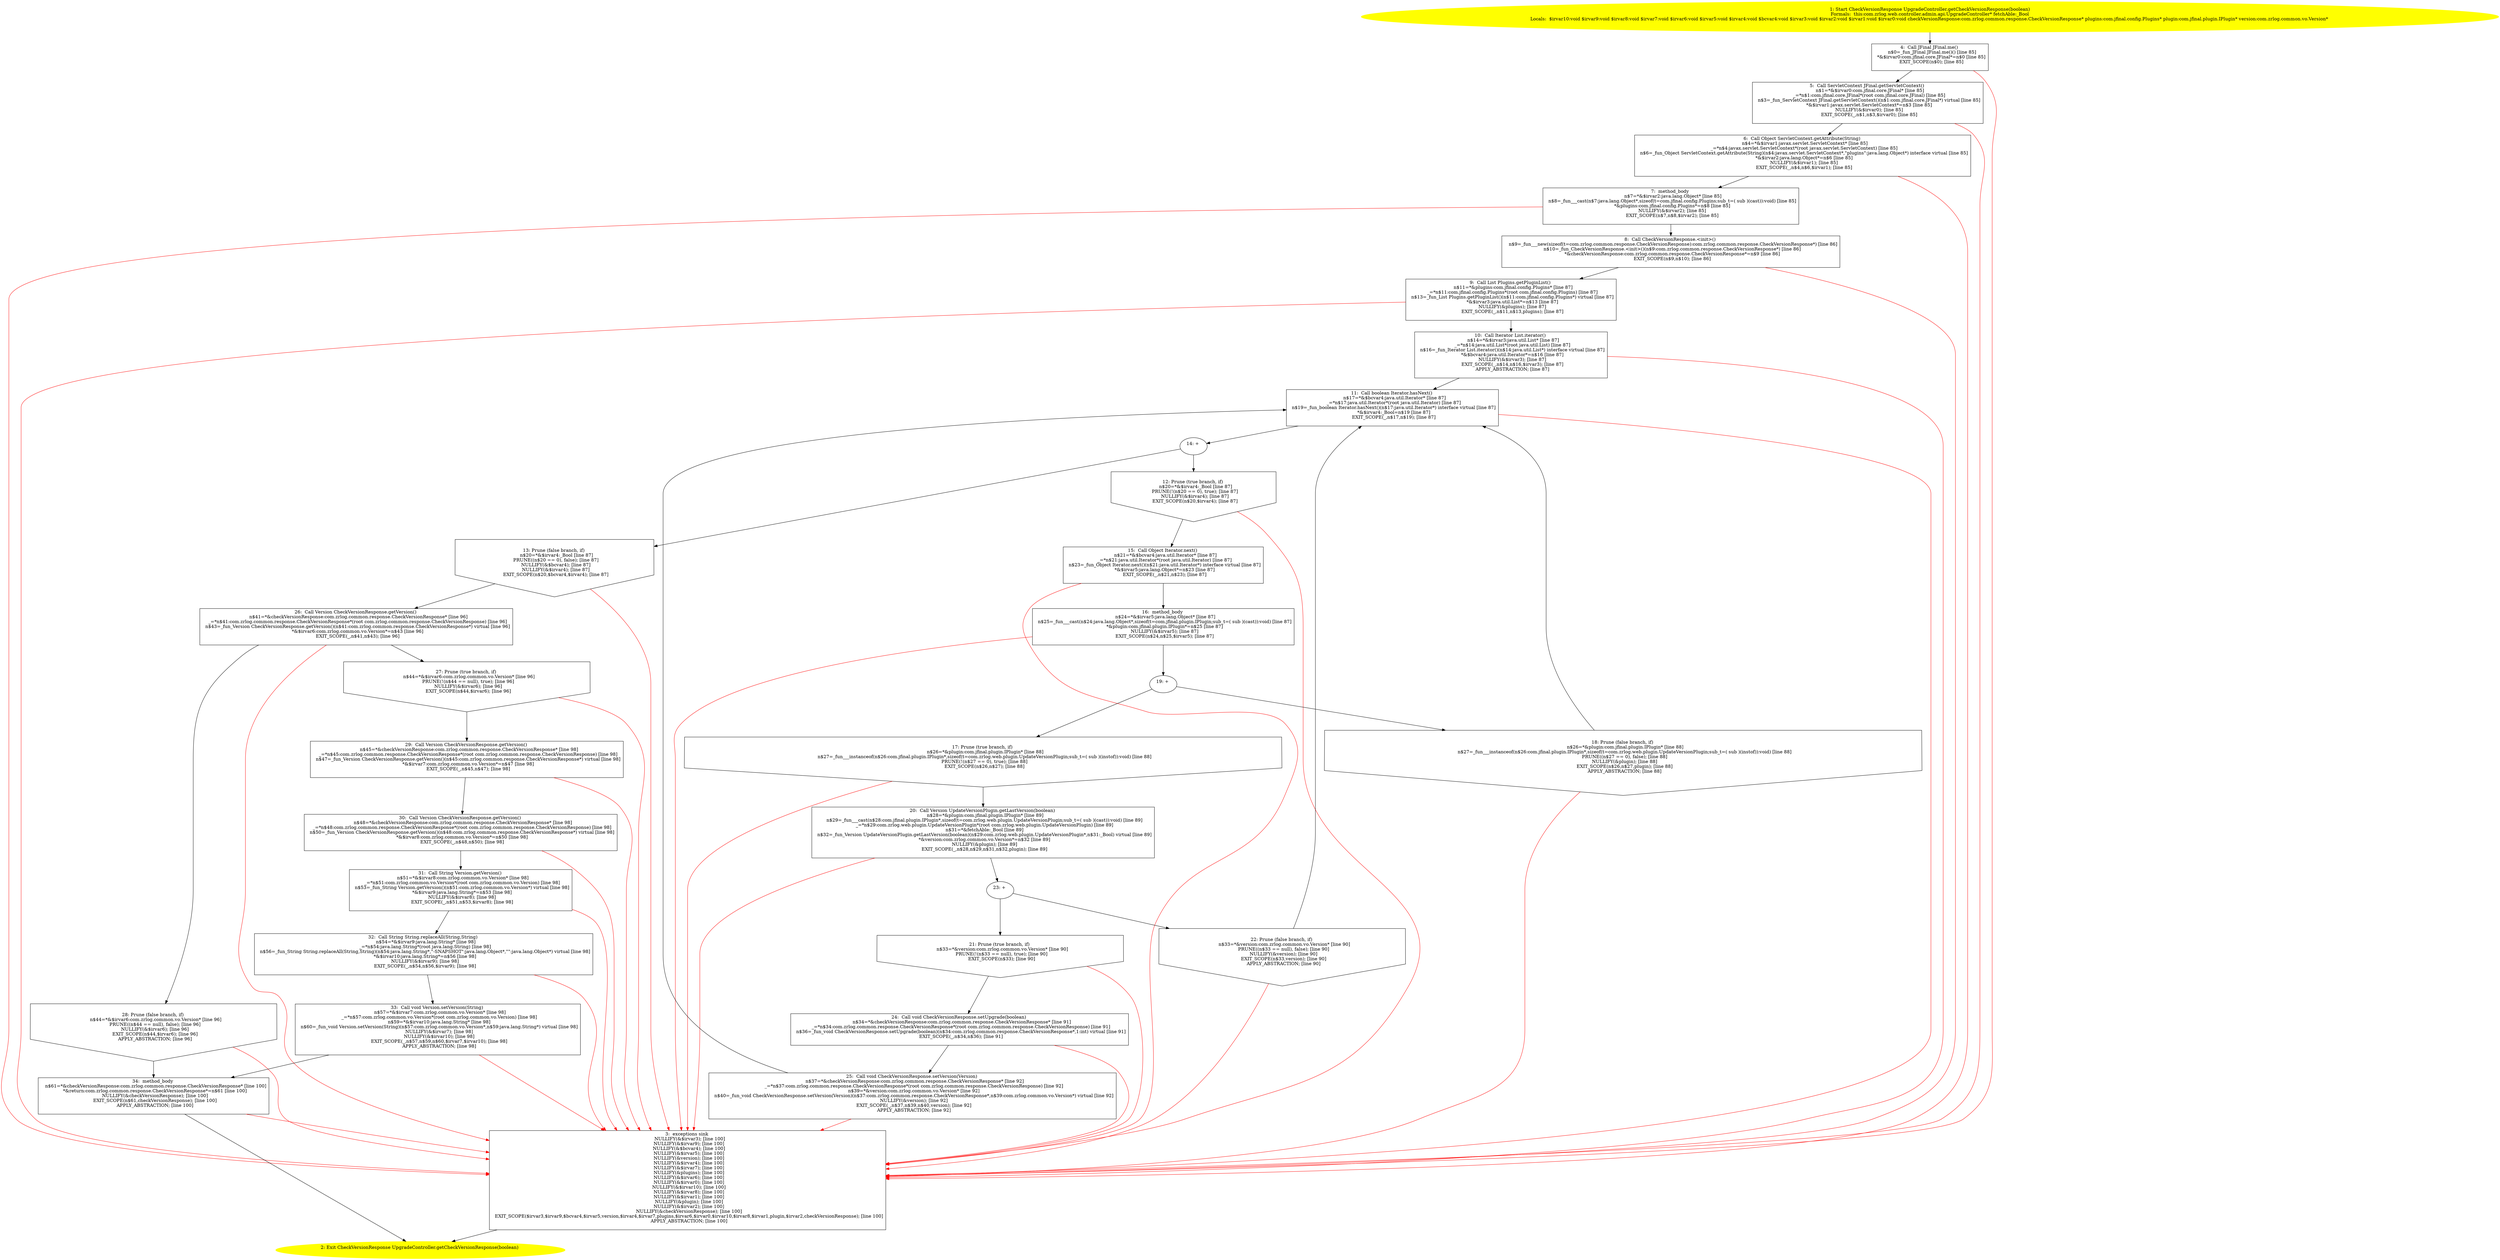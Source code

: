 /* @generated */
digraph cfg {
"com.zrlog.web.controller.admin.api.UpgradeController.getCheckVersionResponse(boolean):com.zrlog.comm.0084f36a6bbe02f3ef1f5f4e825134ae_1" [label="1: Start CheckVersionResponse UpgradeController.getCheckVersionResponse(boolean)\nFormals:  this:com.zrlog.web.controller.admin.api.UpgradeController* fetchAble:_Bool\nLocals:  $irvar10:void $irvar9:void $irvar8:void $irvar7:void $irvar6:void $irvar5:void $irvar4:void $bcvar4:void $irvar3:void $irvar2:void $irvar1:void $irvar0:void checkVersionResponse:com.zrlog.common.response.CheckVersionResponse* plugins:com.jfinal.config.Plugins* plugin:com.jfinal.plugin.IPlugin* version:com.zrlog.common.vo.Version* \n  " color=yellow style=filled]
	

	 "com.zrlog.web.controller.admin.api.UpgradeController.getCheckVersionResponse(boolean):com.zrlog.comm.0084f36a6bbe02f3ef1f5f4e825134ae_1" -> "com.zrlog.web.controller.admin.api.UpgradeController.getCheckVersionResponse(boolean):com.zrlog.comm.0084f36a6bbe02f3ef1f5f4e825134ae_4" ;
"com.zrlog.web.controller.admin.api.UpgradeController.getCheckVersionResponse(boolean):com.zrlog.comm.0084f36a6bbe02f3ef1f5f4e825134ae_2" [label="2: Exit CheckVersionResponse UpgradeController.getCheckVersionResponse(boolean) \n  " color=yellow style=filled]
	

"com.zrlog.web.controller.admin.api.UpgradeController.getCheckVersionResponse(boolean):com.zrlog.comm.0084f36a6bbe02f3ef1f5f4e825134ae_3" [label="3:  exceptions sink \n   NULLIFY(&$irvar3); [line 100]\n  NULLIFY(&$irvar9); [line 100]\n  NULLIFY(&$bcvar4); [line 100]\n  NULLIFY(&$irvar5); [line 100]\n  NULLIFY(&version); [line 100]\n  NULLIFY(&$irvar4); [line 100]\n  NULLIFY(&$irvar7); [line 100]\n  NULLIFY(&plugins); [line 100]\n  NULLIFY(&$irvar6); [line 100]\n  NULLIFY(&$irvar0); [line 100]\n  NULLIFY(&$irvar10); [line 100]\n  NULLIFY(&$irvar8); [line 100]\n  NULLIFY(&$irvar1); [line 100]\n  NULLIFY(&plugin); [line 100]\n  NULLIFY(&$irvar2); [line 100]\n  NULLIFY(&checkVersionResponse); [line 100]\n  EXIT_SCOPE($irvar3,$irvar9,$bcvar4,$irvar5,version,$irvar4,$irvar7,plugins,$irvar6,$irvar0,$irvar10,$irvar8,$irvar1,plugin,$irvar2,checkVersionResponse); [line 100]\n  APPLY_ABSTRACTION; [line 100]\n " shape="box"]
	

	 "com.zrlog.web.controller.admin.api.UpgradeController.getCheckVersionResponse(boolean):com.zrlog.comm.0084f36a6bbe02f3ef1f5f4e825134ae_3" -> "com.zrlog.web.controller.admin.api.UpgradeController.getCheckVersionResponse(boolean):com.zrlog.comm.0084f36a6bbe02f3ef1f5f4e825134ae_2" ;
"com.zrlog.web.controller.admin.api.UpgradeController.getCheckVersionResponse(boolean):com.zrlog.comm.0084f36a6bbe02f3ef1f5f4e825134ae_4" [label="4:  Call JFinal JFinal.me() \n   n$0=_fun_JFinal JFinal.me()() [line 85]\n  *&$irvar0:com.jfinal.core.JFinal*=n$0 [line 85]\n  EXIT_SCOPE(n$0); [line 85]\n " shape="box"]
	

	 "com.zrlog.web.controller.admin.api.UpgradeController.getCheckVersionResponse(boolean):com.zrlog.comm.0084f36a6bbe02f3ef1f5f4e825134ae_4" -> "com.zrlog.web.controller.admin.api.UpgradeController.getCheckVersionResponse(boolean):com.zrlog.comm.0084f36a6bbe02f3ef1f5f4e825134ae_5" ;
	 "com.zrlog.web.controller.admin.api.UpgradeController.getCheckVersionResponse(boolean):com.zrlog.comm.0084f36a6bbe02f3ef1f5f4e825134ae_4" -> "com.zrlog.web.controller.admin.api.UpgradeController.getCheckVersionResponse(boolean):com.zrlog.comm.0084f36a6bbe02f3ef1f5f4e825134ae_3" [color="red" ];
"com.zrlog.web.controller.admin.api.UpgradeController.getCheckVersionResponse(boolean):com.zrlog.comm.0084f36a6bbe02f3ef1f5f4e825134ae_5" [label="5:  Call ServletContext JFinal.getServletContext() \n   n$1=*&$irvar0:com.jfinal.core.JFinal* [line 85]\n  _=*n$1:com.jfinal.core.JFinal*(root com.jfinal.core.JFinal) [line 85]\n  n$3=_fun_ServletContext JFinal.getServletContext()(n$1:com.jfinal.core.JFinal*) virtual [line 85]\n  *&$irvar1:javax.servlet.ServletContext*=n$3 [line 85]\n  NULLIFY(&$irvar0); [line 85]\n  EXIT_SCOPE(_,n$1,n$3,$irvar0); [line 85]\n " shape="box"]
	

	 "com.zrlog.web.controller.admin.api.UpgradeController.getCheckVersionResponse(boolean):com.zrlog.comm.0084f36a6bbe02f3ef1f5f4e825134ae_5" -> "com.zrlog.web.controller.admin.api.UpgradeController.getCheckVersionResponse(boolean):com.zrlog.comm.0084f36a6bbe02f3ef1f5f4e825134ae_6" ;
	 "com.zrlog.web.controller.admin.api.UpgradeController.getCheckVersionResponse(boolean):com.zrlog.comm.0084f36a6bbe02f3ef1f5f4e825134ae_5" -> "com.zrlog.web.controller.admin.api.UpgradeController.getCheckVersionResponse(boolean):com.zrlog.comm.0084f36a6bbe02f3ef1f5f4e825134ae_3" [color="red" ];
"com.zrlog.web.controller.admin.api.UpgradeController.getCheckVersionResponse(boolean):com.zrlog.comm.0084f36a6bbe02f3ef1f5f4e825134ae_6" [label="6:  Call Object ServletContext.getAttribute(String) \n   n$4=*&$irvar1:javax.servlet.ServletContext* [line 85]\n  _=*n$4:javax.servlet.ServletContext*(root javax.servlet.ServletContext) [line 85]\n  n$6=_fun_Object ServletContext.getAttribute(String)(n$4:javax.servlet.ServletContext*,\"plugins\":java.lang.Object*) interface virtual [line 85]\n  *&$irvar2:java.lang.Object*=n$6 [line 85]\n  NULLIFY(&$irvar1); [line 85]\n  EXIT_SCOPE(_,n$4,n$6,$irvar1); [line 85]\n " shape="box"]
	

	 "com.zrlog.web.controller.admin.api.UpgradeController.getCheckVersionResponse(boolean):com.zrlog.comm.0084f36a6bbe02f3ef1f5f4e825134ae_6" -> "com.zrlog.web.controller.admin.api.UpgradeController.getCheckVersionResponse(boolean):com.zrlog.comm.0084f36a6bbe02f3ef1f5f4e825134ae_7" ;
	 "com.zrlog.web.controller.admin.api.UpgradeController.getCheckVersionResponse(boolean):com.zrlog.comm.0084f36a6bbe02f3ef1f5f4e825134ae_6" -> "com.zrlog.web.controller.admin.api.UpgradeController.getCheckVersionResponse(boolean):com.zrlog.comm.0084f36a6bbe02f3ef1f5f4e825134ae_3" [color="red" ];
"com.zrlog.web.controller.admin.api.UpgradeController.getCheckVersionResponse(boolean):com.zrlog.comm.0084f36a6bbe02f3ef1f5f4e825134ae_7" [label="7:  method_body \n   n$7=*&$irvar2:java.lang.Object* [line 85]\n  n$8=_fun___cast(n$7:java.lang.Object*,sizeof(t=com.jfinal.config.Plugins;sub_t=( sub )(cast)):void) [line 85]\n  *&plugins:com.jfinal.config.Plugins*=n$8 [line 85]\n  NULLIFY(&$irvar2); [line 85]\n  EXIT_SCOPE(n$7,n$8,$irvar2); [line 85]\n " shape="box"]
	

	 "com.zrlog.web.controller.admin.api.UpgradeController.getCheckVersionResponse(boolean):com.zrlog.comm.0084f36a6bbe02f3ef1f5f4e825134ae_7" -> "com.zrlog.web.controller.admin.api.UpgradeController.getCheckVersionResponse(boolean):com.zrlog.comm.0084f36a6bbe02f3ef1f5f4e825134ae_8" ;
	 "com.zrlog.web.controller.admin.api.UpgradeController.getCheckVersionResponse(boolean):com.zrlog.comm.0084f36a6bbe02f3ef1f5f4e825134ae_7" -> "com.zrlog.web.controller.admin.api.UpgradeController.getCheckVersionResponse(boolean):com.zrlog.comm.0084f36a6bbe02f3ef1f5f4e825134ae_3" [color="red" ];
"com.zrlog.web.controller.admin.api.UpgradeController.getCheckVersionResponse(boolean):com.zrlog.comm.0084f36a6bbe02f3ef1f5f4e825134ae_8" [label="8:  Call CheckVersionResponse.<init>() \n   n$9=_fun___new(sizeof(t=com.zrlog.common.response.CheckVersionResponse):com.zrlog.common.response.CheckVersionResponse*) [line 86]\n  n$10=_fun_CheckVersionResponse.<init>()(n$9:com.zrlog.common.response.CheckVersionResponse*) [line 86]\n  *&checkVersionResponse:com.zrlog.common.response.CheckVersionResponse*=n$9 [line 86]\n  EXIT_SCOPE(n$9,n$10); [line 86]\n " shape="box"]
	

	 "com.zrlog.web.controller.admin.api.UpgradeController.getCheckVersionResponse(boolean):com.zrlog.comm.0084f36a6bbe02f3ef1f5f4e825134ae_8" -> "com.zrlog.web.controller.admin.api.UpgradeController.getCheckVersionResponse(boolean):com.zrlog.comm.0084f36a6bbe02f3ef1f5f4e825134ae_9" ;
	 "com.zrlog.web.controller.admin.api.UpgradeController.getCheckVersionResponse(boolean):com.zrlog.comm.0084f36a6bbe02f3ef1f5f4e825134ae_8" -> "com.zrlog.web.controller.admin.api.UpgradeController.getCheckVersionResponse(boolean):com.zrlog.comm.0084f36a6bbe02f3ef1f5f4e825134ae_3" [color="red" ];
"com.zrlog.web.controller.admin.api.UpgradeController.getCheckVersionResponse(boolean):com.zrlog.comm.0084f36a6bbe02f3ef1f5f4e825134ae_9" [label="9:  Call List Plugins.getPluginList() \n   n$11=*&plugins:com.jfinal.config.Plugins* [line 87]\n  _=*n$11:com.jfinal.config.Plugins*(root com.jfinal.config.Plugins) [line 87]\n  n$13=_fun_List Plugins.getPluginList()(n$11:com.jfinal.config.Plugins*) virtual [line 87]\n  *&$irvar3:java.util.List*=n$13 [line 87]\n  NULLIFY(&plugins); [line 87]\n  EXIT_SCOPE(_,n$11,n$13,plugins); [line 87]\n " shape="box"]
	

	 "com.zrlog.web.controller.admin.api.UpgradeController.getCheckVersionResponse(boolean):com.zrlog.comm.0084f36a6bbe02f3ef1f5f4e825134ae_9" -> "com.zrlog.web.controller.admin.api.UpgradeController.getCheckVersionResponse(boolean):com.zrlog.comm.0084f36a6bbe02f3ef1f5f4e825134ae_10" ;
	 "com.zrlog.web.controller.admin.api.UpgradeController.getCheckVersionResponse(boolean):com.zrlog.comm.0084f36a6bbe02f3ef1f5f4e825134ae_9" -> "com.zrlog.web.controller.admin.api.UpgradeController.getCheckVersionResponse(boolean):com.zrlog.comm.0084f36a6bbe02f3ef1f5f4e825134ae_3" [color="red" ];
"com.zrlog.web.controller.admin.api.UpgradeController.getCheckVersionResponse(boolean):com.zrlog.comm.0084f36a6bbe02f3ef1f5f4e825134ae_10" [label="10:  Call Iterator List.iterator() \n   n$14=*&$irvar3:java.util.List* [line 87]\n  _=*n$14:java.util.List*(root java.util.List) [line 87]\n  n$16=_fun_Iterator List.iterator()(n$14:java.util.List*) interface virtual [line 87]\n  *&$bcvar4:java.util.Iterator*=n$16 [line 87]\n  NULLIFY(&$irvar3); [line 87]\n  EXIT_SCOPE(_,n$14,n$16,$irvar3); [line 87]\n  APPLY_ABSTRACTION; [line 87]\n " shape="box"]
	

	 "com.zrlog.web.controller.admin.api.UpgradeController.getCheckVersionResponse(boolean):com.zrlog.comm.0084f36a6bbe02f3ef1f5f4e825134ae_10" -> "com.zrlog.web.controller.admin.api.UpgradeController.getCheckVersionResponse(boolean):com.zrlog.comm.0084f36a6bbe02f3ef1f5f4e825134ae_11" ;
	 "com.zrlog.web.controller.admin.api.UpgradeController.getCheckVersionResponse(boolean):com.zrlog.comm.0084f36a6bbe02f3ef1f5f4e825134ae_10" -> "com.zrlog.web.controller.admin.api.UpgradeController.getCheckVersionResponse(boolean):com.zrlog.comm.0084f36a6bbe02f3ef1f5f4e825134ae_3" [color="red" ];
"com.zrlog.web.controller.admin.api.UpgradeController.getCheckVersionResponse(boolean):com.zrlog.comm.0084f36a6bbe02f3ef1f5f4e825134ae_11" [label="11:  Call boolean Iterator.hasNext() \n   n$17=*&$bcvar4:java.util.Iterator* [line 87]\n  _=*n$17:java.util.Iterator*(root java.util.Iterator) [line 87]\n  n$19=_fun_boolean Iterator.hasNext()(n$17:java.util.Iterator*) interface virtual [line 87]\n  *&$irvar4:_Bool=n$19 [line 87]\n  EXIT_SCOPE(_,n$17,n$19); [line 87]\n " shape="box"]
	

	 "com.zrlog.web.controller.admin.api.UpgradeController.getCheckVersionResponse(boolean):com.zrlog.comm.0084f36a6bbe02f3ef1f5f4e825134ae_11" -> "com.zrlog.web.controller.admin.api.UpgradeController.getCheckVersionResponse(boolean):com.zrlog.comm.0084f36a6bbe02f3ef1f5f4e825134ae_14" ;
	 "com.zrlog.web.controller.admin.api.UpgradeController.getCheckVersionResponse(boolean):com.zrlog.comm.0084f36a6bbe02f3ef1f5f4e825134ae_11" -> "com.zrlog.web.controller.admin.api.UpgradeController.getCheckVersionResponse(boolean):com.zrlog.comm.0084f36a6bbe02f3ef1f5f4e825134ae_3" [color="red" ];
"com.zrlog.web.controller.admin.api.UpgradeController.getCheckVersionResponse(boolean):com.zrlog.comm.0084f36a6bbe02f3ef1f5f4e825134ae_12" [label="12: Prune (true branch, if) \n   n$20=*&$irvar4:_Bool [line 87]\n  PRUNE(!(n$20 == 0), true); [line 87]\n  NULLIFY(&$irvar4); [line 87]\n  EXIT_SCOPE(n$20,$irvar4); [line 87]\n " shape="invhouse"]
	

	 "com.zrlog.web.controller.admin.api.UpgradeController.getCheckVersionResponse(boolean):com.zrlog.comm.0084f36a6bbe02f3ef1f5f4e825134ae_12" -> "com.zrlog.web.controller.admin.api.UpgradeController.getCheckVersionResponse(boolean):com.zrlog.comm.0084f36a6bbe02f3ef1f5f4e825134ae_15" ;
	 "com.zrlog.web.controller.admin.api.UpgradeController.getCheckVersionResponse(boolean):com.zrlog.comm.0084f36a6bbe02f3ef1f5f4e825134ae_12" -> "com.zrlog.web.controller.admin.api.UpgradeController.getCheckVersionResponse(boolean):com.zrlog.comm.0084f36a6bbe02f3ef1f5f4e825134ae_3" [color="red" ];
"com.zrlog.web.controller.admin.api.UpgradeController.getCheckVersionResponse(boolean):com.zrlog.comm.0084f36a6bbe02f3ef1f5f4e825134ae_13" [label="13: Prune (false branch, if) \n   n$20=*&$irvar4:_Bool [line 87]\n  PRUNE((n$20 == 0), false); [line 87]\n  NULLIFY(&$bcvar4); [line 87]\n  NULLIFY(&$irvar4); [line 87]\n  EXIT_SCOPE(n$20,$bcvar4,$irvar4); [line 87]\n " shape="invhouse"]
	

	 "com.zrlog.web.controller.admin.api.UpgradeController.getCheckVersionResponse(boolean):com.zrlog.comm.0084f36a6bbe02f3ef1f5f4e825134ae_13" -> "com.zrlog.web.controller.admin.api.UpgradeController.getCheckVersionResponse(boolean):com.zrlog.comm.0084f36a6bbe02f3ef1f5f4e825134ae_26" ;
	 "com.zrlog.web.controller.admin.api.UpgradeController.getCheckVersionResponse(boolean):com.zrlog.comm.0084f36a6bbe02f3ef1f5f4e825134ae_13" -> "com.zrlog.web.controller.admin.api.UpgradeController.getCheckVersionResponse(boolean):com.zrlog.comm.0084f36a6bbe02f3ef1f5f4e825134ae_3" [color="red" ];
"com.zrlog.web.controller.admin.api.UpgradeController.getCheckVersionResponse(boolean):com.zrlog.comm.0084f36a6bbe02f3ef1f5f4e825134ae_14" [label="14: + \n  " ]
	

	 "com.zrlog.web.controller.admin.api.UpgradeController.getCheckVersionResponse(boolean):com.zrlog.comm.0084f36a6bbe02f3ef1f5f4e825134ae_14" -> "com.zrlog.web.controller.admin.api.UpgradeController.getCheckVersionResponse(boolean):com.zrlog.comm.0084f36a6bbe02f3ef1f5f4e825134ae_12" ;
	 "com.zrlog.web.controller.admin.api.UpgradeController.getCheckVersionResponse(boolean):com.zrlog.comm.0084f36a6bbe02f3ef1f5f4e825134ae_14" -> "com.zrlog.web.controller.admin.api.UpgradeController.getCheckVersionResponse(boolean):com.zrlog.comm.0084f36a6bbe02f3ef1f5f4e825134ae_13" ;
"com.zrlog.web.controller.admin.api.UpgradeController.getCheckVersionResponse(boolean):com.zrlog.comm.0084f36a6bbe02f3ef1f5f4e825134ae_15" [label="15:  Call Object Iterator.next() \n   n$21=*&$bcvar4:java.util.Iterator* [line 87]\n  _=*n$21:java.util.Iterator*(root java.util.Iterator) [line 87]\n  n$23=_fun_Object Iterator.next()(n$21:java.util.Iterator*) interface virtual [line 87]\n  *&$irvar5:java.lang.Object*=n$23 [line 87]\n  EXIT_SCOPE(_,n$21,n$23); [line 87]\n " shape="box"]
	

	 "com.zrlog.web.controller.admin.api.UpgradeController.getCheckVersionResponse(boolean):com.zrlog.comm.0084f36a6bbe02f3ef1f5f4e825134ae_15" -> "com.zrlog.web.controller.admin.api.UpgradeController.getCheckVersionResponse(boolean):com.zrlog.comm.0084f36a6bbe02f3ef1f5f4e825134ae_16" ;
	 "com.zrlog.web.controller.admin.api.UpgradeController.getCheckVersionResponse(boolean):com.zrlog.comm.0084f36a6bbe02f3ef1f5f4e825134ae_15" -> "com.zrlog.web.controller.admin.api.UpgradeController.getCheckVersionResponse(boolean):com.zrlog.comm.0084f36a6bbe02f3ef1f5f4e825134ae_3" [color="red" ];
"com.zrlog.web.controller.admin.api.UpgradeController.getCheckVersionResponse(boolean):com.zrlog.comm.0084f36a6bbe02f3ef1f5f4e825134ae_16" [label="16:  method_body \n   n$24=*&$irvar5:java.lang.Object* [line 87]\n  n$25=_fun___cast(n$24:java.lang.Object*,sizeof(t=com.jfinal.plugin.IPlugin;sub_t=( sub )(cast)):void) [line 87]\n  *&plugin:com.jfinal.plugin.IPlugin*=n$25 [line 87]\n  NULLIFY(&$irvar5); [line 87]\n  EXIT_SCOPE(n$24,n$25,$irvar5); [line 87]\n " shape="box"]
	

	 "com.zrlog.web.controller.admin.api.UpgradeController.getCheckVersionResponse(boolean):com.zrlog.comm.0084f36a6bbe02f3ef1f5f4e825134ae_16" -> "com.zrlog.web.controller.admin.api.UpgradeController.getCheckVersionResponse(boolean):com.zrlog.comm.0084f36a6bbe02f3ef1f5f4e825134ae_19" ;
	 "com.zrlog.web.controller.admin.api.UpgradeController.getCheckVersionResponse(boolean):com.zrlog.comm.0084f36a6bbe02f3ef1f5f4e825134ae_16" -> "com.zrlog.web.controller.admin.api.UpgradeController.getCheckVersionResponse(boolean):com.zrlog.comm.0084f36a6bbe02f3ef1f5f4e825134ae_3" [color="red" ];
"com.zrlog.web.controller.admin.api.UpgradeController.getCheckVersionResponse(boolean):com.zrlog.comm.0084f36a6bbe02f3ef1f5f4e825134ae_17" [label="17: Prune (true branch, if) \n   n$26=*&plugin:com.jfinal.plugin.IPlugin* [line 88]\n  n$27=_fun___instanceof(n$26:com.jfinal.plugin.IPlugin*,sizeof(t=com.zrlog.web.plugin.UpdateVersionPlugin;sub_t=( sub )(instof)):void) [line 88]\n  PRUNE(!(n$27 == 0), true); [line 88]\n  EXIT_SCOPE(n$26,n$27); [line 88]\n " shape="invhouse"]
	

	 "com.zrlog.web.controller.admin.api.UpgradeController.getCheckVersionResponse(boolean):com.zrlog.comm.0084f36a6bbe02f3ef1f5f4e825134ae_17" -> "com.zrlog.web.controller.admin.api.UpgradeController.getCheckVersionResponse(boolean):com.zrlog.comm.0084f36a6bbe02f3ef1f5f4e825134ae_20" ;
	 "com.zrlog.web.controller.admin.api.UpgradeController.getCheckVersionResponse(boolean):com.zrlog.comm.0084f36a6bbe02f3ef1f5f4e825134ae_17" -> "com.zrlog.web.controller.admin.api.UpgradeController.getCheckVersionResponse(boolean):com.zrlog.comm.0084f36a6bbe02f3ef1f5f4e825134ae_3" [color="red" ];
"com.zrlog.web.controller.admin.api.UpgradeController.getCheckVersionResponse(boolean):com.zrlog.comm.0084f36a6bbe02f3ef1f5f4e825134ae_18" [label="18: Prune (false branch, if) \n   n$26=*&plugin:com.jfinal.plugin.IPlugin* [line 88]\n  n$27=_fun___instanceof(n$26:com.jfinal.plugin.IPlugin*,sizeof(t=com.zrlog.web.plugin.UpdateVersionPlugin;sub_t=( sub )(instof)):void) [line 88]\n  PRUNE((n$27 == 0), false); [line 88]\n  NULLIFY(&plugin); [line 88]\n  EXIT_SCOPE(n$26,n$27,plugin); [line 88]\n  APPLY_ABSTRACTION; [line 88]\n " shape="invhouse"]
	

	 "com.zrlog.web.controller.admin.api.UpgradeController.getCheckVersionResponse(boolean):com.zrlog.comm.0084f36a6bbe02f3ef1f5f4e825134ae_18" -> "com.zrlog.web.controller.admin.api.UpgradeController.getCheckVersionResponse(boolean):com.zrlog.comm.0084f36a6bbe02f3ef1f5f4e825134ae_11" ;
	 "com.zrlog.web.controller.admin.api.UpgradeController.getCheckVersionResponse(boolean):com.zrlog.comm.0084f36a6bbe02f3ef1f5f4e825134ae_18" -> "com.zrlog.web.controller.admin.api.UpgradeController.getCheckVersionResponse(boolean):com.zrlog.comm.0084f36a6bbe02f3ef1f5f4e825134ae_3" [color="red" ];
"com.zrlog.web.controller.admin.api.UpgradeController.getCheckVersionResponse(boolean):com.zrlog.comm.0084f36a6bbe02f3ef1f5f4e825134ae_19" [label="19: + \n  " ]
	

	 "com.zrlog.web.controller.admin.api.UpgradeController.getCheckVersionResponse(boolean):com.zrlog.comm.0084f36a6bbe02f3ef1f5f4e825134ae_19" -> "com.zrlog.web.controller.admin.api.UpgradeController.getCheckVersionResponse(boolean):com.zrlog.comm.0084f36a6bbe02f3ef1f5f4e825134ae_17" ;
	 "com.zrlog.web.controller.admin.api.UpgradeController.getCheckVersionResponse(boolean):com.zrlog.comm.0084f36a6bbe02f3ef1f5f4e825134ae_19" -> "com.zrlog.web.controller.admin.api.UpgradeController.getCheckVersionResponse(boolean):com.zrlog.comm.0084f36a6bbe02f3ef1f5f4e825134ae_18" ;
"com.zrlog.web.controller.admin.api.UpgradeController.getCheckVersionResponse(boolean):com.zrlog.comm.0084f36a6bbe02f3ef1f5f4e825134ae_20" [label="20:  Call Version UpdateVersionPlugin.getLastVersion(boolean) \n   n$28=*&plugin:com.jfinal.plugin.IPlugin* [line 89]\n  n$29=_fun___cast(n$28:com.jfinal.plugin.IPlugin*,sizeof(t=com.zrlog.web.plugin.UpdateVersionPlugin;sub_t=( sub )(cast)):void) [line 89]\n  _=*n$29:com.zrlog.web.plugin.UpdateVersionPlugin*(root com.zrlog.web.plugin.UpdateVersionPlugin) [line 89]\n  n$31=*&fetchAble:_Bool [line 89]\n  n$32=_fun_Version UpdateVersionPlugin.getLastVersion(boolean)(n$29:com.zrlog.web.plugin.UpdateVersionPlugin*,n$31:_Bool) virtual [line 89]\n  *&version:com.zrlog.common.vo.Version*=n$32 [line 89]\n  NULLIFY(&plugin); [line 89]\n  EXIT_SCOPE(_,n$28,n$29,n$31,n$32,plugin); [line 89]\n " shape="box"]
	

	 "com.zrlog.web.controller.admin.api.UpgradeController.getCheckVersionResponse(boolean):com.zrlog.comm.0084f36a6bbe02f3ef1f5f4e825134ae_20" -> "com.zrlog.web.controller.admin.api.UpgradeController.getCheckVersionResponse(boolean):com.zrlog.comm.0084f36a6bbe02f3ef1f5f4e825134ae_23" ;
	 "com.zrlog.web.controller.admin.api.UpgradeController.getCheckVersionResponse(boolean):com.zrlog.comm.0084f36a6bbe02f3ef1f5f4e825134ae_20" -> "com.zrlog.web.controller.admin.api.UpgradeController.getCheckVersionResponse(boolean):com.zrlog.comm.0084f36a6bbe02f3ef1f5f4e825134ae_3" [color="red" ];
"com.zrlog.web.controller.admin.api.UpgradeController.getCheckVersionResponse(boolean):com.zrlog.comm.0084f36a6bbe02f3ef1f5f4e825134ae_21" [label="21: Prune (true branch, if) \n   n$33=*&version:com.zrlog.common.vo.Version* [line 90]\n  PRUNE(!(n$33 == null), true); [line 90]\n  EXIT_SCOPE(n$33); [line 90]\n " shape="invhouse"]
	

	 "com.zrlog.web.controller.admin.api.UpgradeController.getCheckVersionResponse(boolean):com.zrlog.comm.0084f36a6bbe02f3ef1f5f4e825134ae_21" -> "com.zrlog.web.controller.admin.api.UpgradeController.getCheckVersionResponse(boolean):com.zrlog.comm.0084f36a6bbe02f3ef1f5f4e825134ae_24" ;
	 "com.zrlog.web.controller.admin.api.UpgradeController.getCheckVersionResponse(boolean):com.zrlog.comm.0084f36a6bbe02f3ef1f5f4e825134ae_21" -> "com.zrlog.web.controller.admin.api.UpgradeController.getCheckVersionResponse(boolean):com.zrlog.comm.0084f36a6bbe02f3ef1f5f4e825134ae_3" [color="red" ];
"com.zrlog.web.controller.admin.api.UpgradeController.getCheckVersionResponse(boolean):com.zrlog.comm.0084f36a6bbe02f3ef1f5f4e825134ae_22" [label="22: Prune (false branch, if) \n   n$33=*&version:com.zrlog.common.vo.Version* [line 90]\n  PRUNE((n$33 == null), false); [line 90]\n  NULLIFY(&version); [line 90]\n  EXIT_SCOPE(n$33,version); [line 90]\n  APPLY_ABSTRACTION; [line 90]\n " shape="invhouse"]
	

	 "com.zrlog.web.controller.admin.api.UpgradeController.getCheckVersionResponse(boolean):com.zrlog.comm.0084f36a6bbe02f3ef1f5f4e825134ae_22" -> "com.zrlog.web.controller.admin.api.UpgradeController.getCheckVersionResponse(boolean):com.zrlog.comm.0084f36a6bbe02f3ef1f5f4e825134ae_11" ;
	 "com.zrlog.web.controller.admin.api.UpgradeController.getCheckVersionResponse(boolean):com.zrlog.comm.0084f36a6bbe02f3ef1f5f4e825134ae_22" -> "com.zrlog.web.controller.admin.api.UpgradeController.getCheckVersionResponse(boolean):com.zrlog.comm.0084f36a6bbe02f3ef1f5f4e825134ae_3" [color="red" ];
"com.zrlog.web.controller.admin.api.UpgradeController.getCheckVersionResponse(boolean):com.zrlog.comm.0084f36a6bbe02f3ef1f5f4e825134ae_23" [label="23: + \n  " ]
	

	 "com.zrlog.web.controller.admin.api.UpgradeController.getCheckVersionResponse(boolean):com.zrlog.comm.0084f36a6bbe02f3ef1f5f4e825134ae_23" -> "com.zrlog.web.controller.admin.api.UpgradeController.getCheckVersionResponse(boolean):com.zrlog.comm.0084f36a6bbe02f3ef1f5f4e825134ae_21" ;
	 "com.zrlog.web.controller.admin.api.UpgradeController.getCheckVersionResponse(boolean):com.zrlog.comm.0084f36a6bbe02f3ef1f5f4e825134ae_23" -> "com.zrlog.web.controller.admin.api.UpgradeController.getCheckVersionResponse(boolean):com.zrlog.comm.0084f36a6bbe02f3ef1f5f4e825134ae_22" ;
"com.zrlog.web.controller.admin.api.UpgradeController.getCheckVersionResponse(boolean):com.zrlog.comm.0084f36a6bbe02f3ef1f5f4e825134ae_24" [label="24:  Call void CheckVersionResponse.setUpgrade(boolean) \n   n$34=*&checkVersionResponse:com.zrlog.common.response.CheckVersionResponse* [line 91]\n  _=*n$34:com.zrlog.common.response.CheckVersionResponse*(root com.zrlog.common.response.CheckVersionResponse) [line 91]\n  n$36=_fun_void CheckVersionResponse.setUpgrade(boolean)(n$34:com.zrlog.common.response.CheckVersionResponse*,1:int) virtual [line 91]\n  EXIT_SCOPE(_,n$34,n$36); [line 91]\n " shape="box"]
	

	 "com.zrlog.web.controller.admin.api.UpgradeController.getCheckVersionResponse(boolean):com.zrlog.comm.0084f36a6bbe02f3ef1f5f4e825134ae_24" -> "com.zrlog.web.controller.admin.api.UpgradeController.getCheckVersionResponse(boolean):com.zrlog.comm.0084f36a6bbe02f3ef1f5f4e825134ae_25" ;
	 "com.zrlog.web.controller.admin.api.UpgradeController.getCheckVersionResponse(boolean):com.zrlog.comm.0084f36a6bbe02f3ef1f5f4e825134ae_24" -> "com.zrlog.web.controller.admin.api.UpgradeController.getCheckVersionResponse(boolean):com.zrlog.comm.0084f36a6bbe02f3ef1f5f4e825134ae_3" [color="red" ];
"com.zrlog.web.controller.admin.api.UpgradeController.getCheckVersionResponse(boolean):com.zrlog.comm.0084f36a6bbe02f3ef1f5f4e825134ae_25" [label="25:  Call void CheckVersionResponse.setVersion(Version) \n   n$37=*&checkVersionResponse:com.zrlog.common.response.CheckVersionResponse* [line 92]\n  _=*n$37:com.zrlog.common.response.CheckVersionResponse*(root com.zrlog.common.response.CheckVersionResponse) [line 92]\n  n$39=*&version:com.zrlog.common.vo.Version* [line 92]\n  n$40=_fun_void CheckVersionResponse.setVersion(Version)(n$37:com.zrlog.common.response.CheckVersionResponse*,n$39:com.zrlog.common.vo.Version*) virtual [line 92]\n  NULLIFY(&version); [line 92]\n  EXIT_SCOPE(_,n$37,n$39,n$40,version); [line 92]\n  APPLY_ABSTRACTION; [line 92]\n " shape="box"]
	

	 "com.zrlog.web.controller.admin.api.UpgradeController.getCheckVersionResponse(boolean):com.zrlog.comm.0084f36a6bbe02f3ef1f5f4e825134ae_25" -> "com.zrlog.web.controller.admin.api.UpgradeController.getCheckVersionResponse(boolean):com.zrlog.comm.0084f36a6bbe02f3ef1f5f4e825134ae_11" ;
	 "com.zrlog.web.controller.admin.api.UpgradeController.getCheckVersionResponse(boolean):com.zrlog.comm.0084f36a6bbe02f3ef1f5f4e825134ae_25" -> "com.zrlog.web.controller.admin.api.UpgradeController.getCheckVersionResponse(boolean):com.zrlog.comm.0084f36a6bbe02f3ef1f5f4e825134ae_3" [color="red" ];
"com.zrlog.web.controller.admin.api.UpgradeController.getCheckVersionResponse(boolean):com.zrlog.comm.0084f36a6bbe02f3ef1f5f4e825134ae_26" [label="26:  Call Version CheckVersionResponse.getVersion() \n   n$41=*&checkVersionResponse:com.zrlog.common.response.CheckVersionResponse* [line 96]\n  _=*n$41:com.zrlog.common.response.CheckVersionResponse*(root com.zrlog.common.response.CheckVersionResponse) [line 96]\n  n$43=_fun_Version CheckVersionResponse.getVersion()(n$41:com.zrlog.common.response.CheckVersionResponse*) virtual [line 96]\n  *&$irvar6:com.zrlog.common.vo.Version*=n$43 [line 96]\n  EXIT_SCOPE(_,n$41,n$43); [line 96]\n " shape="box"]
	

	 "com.zrlog.web.controller.admin.api.UpgradeController.getCheckVersionResponse(boolean):com.zrlog.comm.0084f36a6bbe02f3ef1f5f4e825134ae_26" -> "com.zrlog.web.controller.admin.api.UpgradeController.getCheckVersionResponse(boolean):com.zrlog.comm.0084f36a6bbe02f3ef1f5f4e825134ae_27" ;
	 "com.zrlog.web.controller.admin.api.UpgradeController.getCheckVersionResponse(boolean):com.zrlog.comm.0084f36a6bbe02f3ef1f5f4e825134ae_26" -> "com.zrlog.web.controller.admin.api.UpgradeController.getCheckVersionResponse(boolean):com.zrlog.comm.0084f36a6bbe02f3ef1f5f4e825134ae_28" ;
	 "com.zrlog.web.controller.admin.api.UpgradeController.getCheckVersionResponse(boolean):com.zrlog.comm.0084f36a6bbe02f3ef1f5f4e825134ae_26" -> "com.zrlog.web.controller.admin.api.UpgradeController.getCheckVersionResponse(boolean):com.zrlog.comm.0084f36a6bbe02f3ef1f5f4e825134ae_3" [color="red" ];
"com.zrlog.web.controller.admin.api.UpgradeController.getCheckVersionResponse(boolean):com.zrlog.comm.0084f36a6bbe02f3ef1f5f4e825134ae_27" [label="27: Prune (true branch, if) \n   n$44=*&$irvar6:com.zrlog.common.vo.Version* [line 96]\n  PRUNE(!(n$44 == null), true); [line 96]\n  NULLIFY(&$irvar6); [line 96]\n  EXIT_SCOPE(n$44,$irvar6); [line 96]\n " shape="invhouse"]
	

	 "com.zrlog.web.controller.admin.api.UpgradeController.getCheckVersionResponse(boolean):com.zrlog.comm.0084f36a6bbe02f3ef1f5f4e825134ae_27" -> "com.zrlog.web.controller.admin.api.UpgradeController.getCheckVersionResponse(boolean):com.zrlog.comm.0084f36a6bbe02f3ef1f5f4e825134ae_29" ;
	 "com.zrlog.web.controller.admin.api.UpgradeController.getCheckVersionResponse(boolean):com.zrlog.comm.0084f36a6bbe02f3ef1f5f4e825134ae_27" -> "com.zrlog.web.controller.admin.api.UpgradeController.getCheckVersionResponse(boolean):com.zrlog.comm.0084f36a6bbe02f3ef1f5f4e825134ae_3" [color="red" ];
"com.zrlog.web.controller.admin.api.UpgradeController.getCheckVersionResponse(boolean):com.zrlog.comm.0084f36a6bbe02f3ef1f5f4e825134ae_28" [label="28: Prune (false branch, if) \n   n$44=*&$irvar6:com.zrlog.common.vo.Version* [line 96]\n  PRUNE((n$44 == null), false); [line 96]\n  NULLIFY(&$irvar6); [line 96]\n  EXIT_SCOPE(n$44,$irvar6); [line 96]\n  APPLY_ABSTRACTION; [line 96]\n " shape="invhouse"]
	

	 "com.zrlog.web.controller.admin.api.UpgradeController.getCheckVersionResponse(boolean):com.zrlog.comm.0084f36a6bbe02f3ef1f5f4e825134ae_28" -> "com.zrlog.web.controller.admin.api.UpgradeController.getCheckVersionResponse(boolean):com.zrlog.comm.0084f36a6bbe02f3ef1f5f4e825134ae_34" ;
	 "com.zrlog.web.controller.admin.api.UpgradeController.getCheckVersionResponse(boolean):com.zrlog.comm.0084f36a6bbe02f3ef1f5f4e825134ae_28" -> "com.zrlog.web.controller.admin.api.UpgradeController.getCheckVersionResponse(boolean):com.zrlog.comm.0084f36a6bbe02f3ef1f5f4e825134ae_3" [color="red" ];
"com.zrlog.web.controller.admin.api.UpgradeController.getCheckVersionResponse(boolean):com.zrlog.comm.0084f36a6bbe02f3ef1f5f4e825134ae_29" [label="29:  Call Version CheckVersionResponse.getVersion() \n   n$45=*&checkVersionResponse:com.zrlog.common.response.CheckVersionResponse* [line 98]\n  _=*n$45:com.zrlog.common.response.CheckVersionResponse*(root com.zrlog.common.response.CheckVersionResponse) [line 98]\n  n$47=_fun_Version CheckVersionResponse.getVersion()(n$45:com.zrlog.common.response.CheckVersionResponse*) virtual [line 98]\n  *&$irvar7:com.zrlog.common.vo.Version*=n$47 [line 98]\n  EXIT_SCOPE(_,n$45,n$47); [line 98]\n " shape="box"]
	

	 "com.zrlog.web.controller.admin.api.UpgradeController.getCheckVersionResponse(boolean):com.zrlog.comm.0084f36a6bbe02f3ef1f5f4e825134ae_29" -> "com.zrlog.web.controller.admin.api.UpgradeController.getCheckVersionResponse(boolean):com.zrlog.comm.0084f36a6bbe02f3ef1f5f4e825134ae_30" ;
	 "com.zrlog.web.controller.admin.api.UpgradeController.getCheckVersionResponse(boolean):com.zrlog.comm.0084f36a6bbe02f3ef1f5f4e825134ae_29" -> "com.zrlog.web.controller.admin.api.UpgradeController.getCheckVersionResponse(boolean):com.zrlog.comm.0084f36a6bbe02f3ef1f5f4e825134ae_3" [color="red" ];
"com.zrlog.web.controller.admin.api.UpgradeController.getCheckVersionResponse(boolean):com.zrlog.comm.0084f36a6bbe02f3ef1f5f4e825134ae_30" [label="30:  Call Version CheckVersionResponse.getVersion() \n   n$48=*&checkVersionResponse:com.zrlog.common.response.CheckVersionResponse* [line 98]\n  _=*n$48:com.zrlog.common.response.CheckVersionResponse*(root com.zrlog.common.response.CheckVersionResponse) [line 98]\n  n$50=_fun_Version CheckVersionResponse.getVersion()(n$48:com.zrlog.common.response.CheckVersionResponse*) virtual [line 98]\n  *&$irvar8:com.zrlog.common.vo.Version*=n$50 [line 98]\n  EXIT_SCOPE(_,n$48,n$50); [line 98]\n " shape="box"]
	

	 "com.zrlog.web.controller.admin.api.UpgradeController.getCheckVersionResponse(boolean):com.zrlog.comm.0084f36a6bbe02f3ef1f5f4e825134ae_30" -> "com.zrlog.web.controller.admin.api.UpgradeController.getCheckVersionResponse(boolean):com.zrlog.comm.0084f36a6bbe02f3ef1f5f4e825134ae_31" ;
	 "com.zrlog.web.controller.admin.api.UpgradeController.getCheckVersionResponse(boolean):com.zrlog.comm.0084f36a6bbe02f3ef1f5f4e825134ae_30" -> "com.zrlog.web.controller.admin.api.UpgradeController.getCheckVersionResponse(boolean):com.zrlog.comm.0084f36a6bbe02f3ef1f5f4e825134ae_3" [color="red" ];
"com.zrlog.web.controller.admin.api.UpgradeController.getCheckVersionResponse(boolean):com.zrlog.comm.0084f36a6bbe02f3ef1f5f4e825134ae_31" [label="31:  Call String Version.getVersion() \n   n$51=*&$irvar8:com.zrlog.common.vo.Version* [line 98]\n  _=*n$51:com.zrlog.common.vo.Version*(root com.zrlog.common.vo.Version) [line 98]\n  n$53=_fun_String Version.getVersion()(n$51:com.zrlog.common.vo.Version*) virtual [line 98]\n  *&$irvar9:java.lang.String*=n$53 [line 98]\n  NULLIFY(&$irvar8); [line 98]\n  EXIT_SCOPE(_,n$51,n$53,$irvar8); [line 98]\n " shape="box"]
	

	 "com.zrlog.web.controller.admin.api.UpgradeController.getCheckVersionResponse(boolean):com.zrlog.comm.0084f36a6bbe02f3ef1f5f4e825134ae_31" -> "com.zrlog.web.controller.admin.api.UpgradeController.getCheckVersionResponse(boolean):com.zrlog.comm.0084f36a6bbe02f3ef1f5f4e825134ae_32" ;
	 "com.zrlog.web.controller.admin.api.UpgradeController.getCheckVersionResponse(boolean):com.zrlog.comm.0084f36a6bbe02f3ef1f5f4e825134ae_31" -> "com.zrlog.web.controller.admin.api.UpgradeController.getCheckVersionResponse(boolean):com.zrlog.comm.0084f36a6bbe02f3ef1f5f4e825134ae_3" [color="red" ];
"com.zrlog.web.controller.admin.api.UpgradeController.getCheckVersionResponse(boolean):com.zrlog.comm.0084f36a6bbe02f3ef1f5f4e825134ae_32" [label="32:  Call String String.replaceAll(String,String) \n   n$54=*&$irvar9:java.lang.String* [line 98]\n  _=*n$54:java.lang.String*(root java.lang.String) [line 98]\n  n$56=_fun_String String.replaceAll(String,String)(n$54:java.lang.String*,\"-SNAPSHOT\":java.lang.Object*,\"\":java.lang.Object*) virtual [line 98]\n  *&$irvar10:java.lang.String*=n$56 [line 98]\n  NULLIFY(&$irvar9); [line 98]\n  EXIT_SCOPE(_,n$54,n$56,$irvar9); [line 98]\n " shape="box"]
	

	 "com.zrlog.web.controller.admin.api.UpgradeController.getCheckVersionResponse(boolean):com.zrlog.comm.0084f36a6bbe02f3ef1f5f4e825134ae_32" -> "com.zrlog.web.controller.admin.api.UpgradeController.getCheckVersionResponse(boolean):com.zrlog.comm.0084f36a6bbe02f3ef1f5f4e825134ae_33" ;
	 "com.zrlog.web.controller.admin.api.UpgradeController.getCheckVersionResponse(boolean):com.zrlog.comm.0084f36a6bbe02f3ef1f5f4e825134ae_32" -> "com.zrlog.web.controller.admin.api.UpgradeController.getCheckVersionResponse(boolean):com.zrlog.comm.0084f36a6bbe02f3ef1f5f4e825134ae_3" [color="red" ];
"com.zrlog.web.controller.admin.api.UpgradeController.getCheckVersionResponse(boolean):com.zrlog.comm.0084f36a6bbe02f3ef1f5f4e825134ae_33" [label="33:  Call void Version.setVersion(String) \n   n$57=*&$irvar7:com.zrlog.common.vo.Version* [line 98]\n  _=*n$57:com.zrlog.common.vo.Version*(root com.zrlog.common.vo.Version) [line 98]\n  n$59=*&$irvar10:java.lang.String* [line 98]\n  n$60=_fun_void Version.setVersion(String)(n$57:com.zrlog.common.vo.Version*,n$59:java.lang.String*) virtual [line 98]\n  NULLIFY(&$irvar7); [line 98]\n  NULLIFY(&$irvar10); [line 98]\n  EXIT_SCOPE(_,n$57,n$59,n$60,$irvar7,$irvar10); [line 98]\n  APPLY_ABSTRACTION; [line 98]\n " shape="box"]
	

	 "com.zrlog.web.controller.admin.api.UpgradeController.getCheckVersionResponse(boolean):com.zrlog.comm.0084f36a6bbe02f3ef1f5f4e825134ae_33" -> "com.zrlog.web.controller.admin.api.UpgradeController.getCheckVersionResponse(boolean):com.zrlog.comm.0084f36a6bbe02f3ef1f5f4e825134ae_34" ;
	 "com.zrlog.web.controller.admin.api.UpgradeController.getCheckVersionResponse(boolean):com.zrlog.comm.0084f36a6bbe02f3ef1f5f4e825134ae_33" -> "com.zrlog.web.controller.admin.api.UpgradeController.getCheckVersionResponse(boolean):com.zrlog.comm.0084f36a6bbe02f3ef1f5f4e825134ae_3" [color="red" ];
"com.zrlog.web.controller.admin.api.UpgradeController.getCheckVersionResponse(boolean):com.zrlog.comm.0084f36a6bbe02f3ef1f5f4e825134ae_34" [label="34:  method_body \n   n$61=*&checkVersionResponse:com.zrlog.common.response.CheckVersionResponse* [line 100]\n  *&return:com.zrlog.common.response.CheckVersionResponse*=n$61 [line 100]\n  NULLIFY(&checkVersionResponse); [line 100]\n  EXIT_SCOPE(n$61,checkVersionResponse); [line 100]\n  APPLY_ABSTRACTION; [line 100]\n " shape="box"]
	

	 "com.zrlog.web.controller.admin.api.UpgradeController.getCheckVersionResponse(boolean):com.zrlog.comm.0084f36a6bbe02f3ef1f5f4e825134ae_34" -> "com.zrlog.web.controller.admin.api.UpgradeController.getCheckVersionResponse(boolean):com.zrlog.comm.0084f36a6bbe02f3ef1f5f4e825134ae_2" ;
	 "com.zrlog.web.controller.admin.api.UpgradeController.getCheckVersionResponse(boolean):com.zrlog.comm.0084f36a6bbe02f3ef1f5f4e825134ae_34" -> "com.zrlog.web.controller.admin.api.UpgradeController.getCheckVersionResponse(boolean):com.zrlog.comm.0084f36a6bbe02f3ef1f5f4e825134ae_3" [color="red" ];
}
